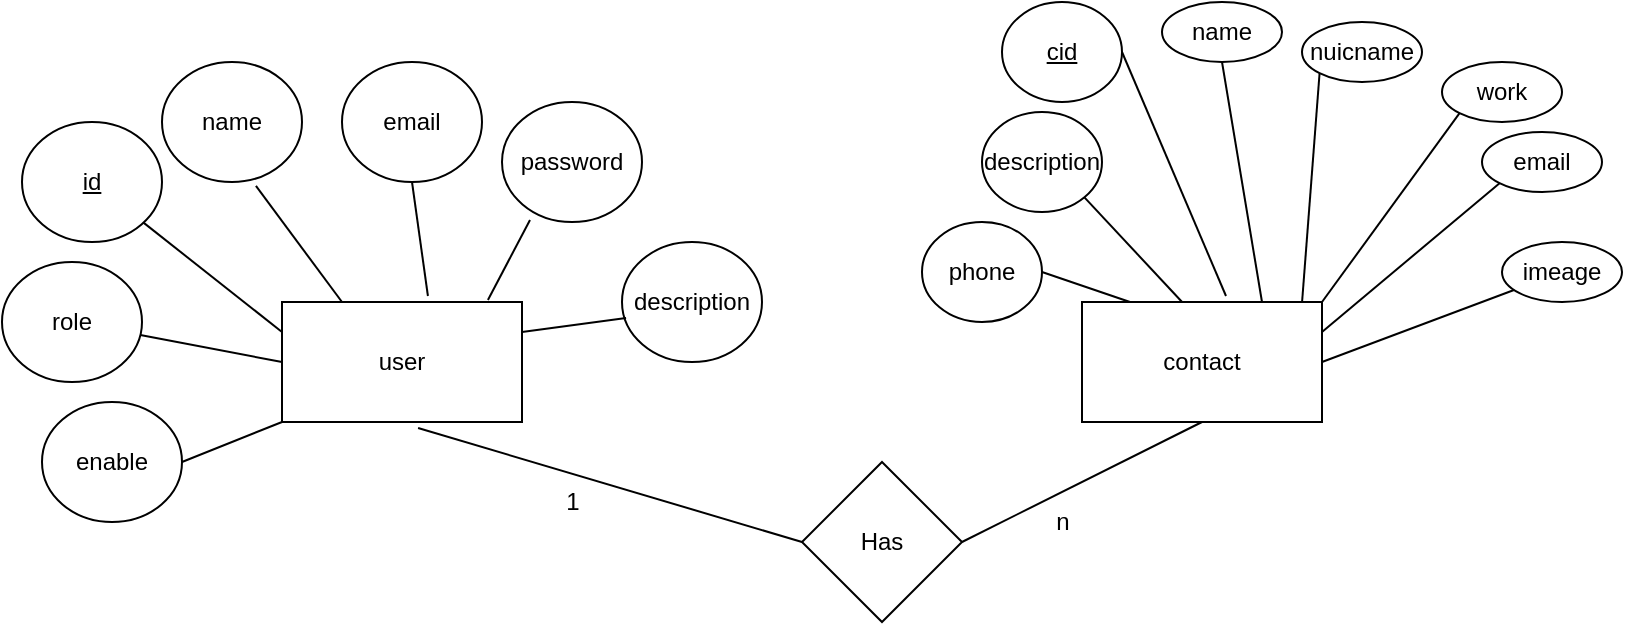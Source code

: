 <mxfile version="13.9.2" type="device"><diagram id="6MKBhFuxFkvzblq3d8MC" name="Page-1"><mxGraphModel dx="868" dy="450" grid="1" gridSize="10" guides="1" tooltips="1" connect="1" arrows="1" fold="1" page="1" pageScale="1" pageWidth="850" pageHeight="1100" math="0" shadow="0"><root><mxCell id="0"/><mxCell id="1" parent="0"/><mxCell id="00a8PKBzBEHrQ9sUlczH-4" value="user" style="rounded=0;whiteSpace=wrap;html=1;" vertex="1" parent="1"><mxGeometry x="150" y="180" width="120" height="60" as="geometry"/></mxCell><mxCell id="00a8PKBzBEHrQ9sUlczH-5" value="contact" style="rounded=0;whiteSpace=wrap;html=1;" vertex="1" parent="1"><mxGeometry x="550" y="180" width="120" height="60" as="geometry"/></mxCell><mxCell id="00a8PKBzBEHrQ9sUlczH-6" value="&lt;u&gt;id&lt;/u&gt;" style="ellipse;whiteSpace=wrap;html=1;" vertex="1" parent="1"><mxGeometry x="20" y="90" width="70" height="60" as="geometry"/></mxCell><mxCell id="00a8PKBzBEHrQ9sUlczH-7" value="enable" style="ellipse;whiteSpace=wrap;html=1;" vertex="1" parent="1"><mxGeometry x="30" y="230" width="70" height="60" as="geometry"/></mxCell><mxCell id="00a8PKBzBEHrQ9sUlczH-9" value="password" style="ellipse;whiteSpace=wrap;html=1;" vertex="1" parent="1"><mxGeometry x="260" y="80" width="70" height="60" as="geometry"/></mxCell><mxCell id="00a8PKBzBEHrQ9sUlczH-10" value="name" style="ellipse;whiteSpace=wrap;html=1;" vertex="1" parent="1"><mxGeometry x="90" y="60" width="70" height="60" as="geometry"/></mxCell><mxCell id="00a8PKBzBEHrQ9sUlczH-11" value="description" style="ellipse;whiteSpace=wrap;html=1;" vertex="1" parent="1"><mxGeometry x="320" y="150" width="70" height="60" as="geometry"/></mxCell><mxCell id="00a8PKBzBEHrQ9sUlczH-12" value="email" style="ellipse;whiteSpace=wrap;html=1;" vertex="1" parent="1"><mxGeometry x="180" y="60" width="70" height="60" as="geometry"/></mxCell><mxCell id="00a8PKBzBEHrQ9sUlczH-13" value="role" style="ellipse;whiteSpace=wrap;html=1;" vertex="1" parent="1"><mxGeometry x="10" y="160" width="70" height="60" as="geometry"/></mxCell><mxCell id="00a8PKBzBEHrQ9sUlczH-14" value="" style="endArrow=none;html=1;entryX=0.858;entryY=-0.017;entryDx=0;entryDy=0;exitX=0.2;exitY=0.983;exitDx=0;exitDy=0;exitPerimeter=0;entryPerimeter=0;" edge="1" parent="1" source="00a8PKBzBEHrQ9sUlczH-9" target="00a8PKBzBEHrQ9sUlczH-4"><mxGeometry width="50" height="50" relative="1" as="geometry"><mxPoint x="400" y="260" as="sourcePoint"/><mxPoint x="450" y="210" as="targetPoint"/></mxGeometry></mxCell><mxCell id="00a8PKBzBEHrQ9sUlczH-15" value="" style="endArrow=none;html=1;entryX=1;entryY=0.25;entryDx=0;entryDy=0;exitX=0.029;exitY=0.633;exitDx=0;exitDy=0;exitPerimeter=0;" edge="1" parent="1" source="00a8PKBzBEHrQ9sUlczH-11" target="00a8PKBzBEHrQ9sUlczH-4"><mxGeometry width="50" height="50" relative="1" as="geometry"><mxPoint x="284" y="148.98" as="sourcePoint"/><mxPoint x="280" y="205" as="targetPoint"/></mxGeometry></mxCell><mxCell id="00a8PKBzBEHrQ9sUlczH-19" value="" style="endArrow=none;html=1;entryX=0.608;entryY=-0.05;entryDx=0;entryDy=0;exitX=0.5;exitY=1;exitDx=0;exitDy=0;entryPerimeter=0;" edge="1" parent="1" source="00a8PKBzBEHrQ9sUlczH-12" target="00a8PKBzBEHrQ9sUlczH-4"><mxGeometry width="50" height="50" relative="1" as="geometry"><mxPoint x="284" y="148.98" as="sourcePoint"/><mxPoint x="280" y="205" as="targetPoint"/></mxGeometry></mxCell><mxCell id="00a8PKBzBEHrQ9sUlczH-20" value="&lt;u&gt;cid&lt;/u&gt;" style="ellipse;whiteSpace=wrap;html=1;" vertex="1" parent="1"><mxGeometry x="510" y="30" width="60" height="50" as="geometry"/></mxCell><mxCell id="00a8PKBzBEHrQ9sUlczH-21" value="phone" style="ellipse;whiteSpace=wrap;html=1;" vertex="1" parent="1"><mxGeometry x="470" y="140" width="60" height="50" as="geometry"/></mxCell><mxCell id="00a8PKBzBEHrQ9sUlczH-22" value="nuicname" style="ellipse;whiteSpace=wrap;html=1;" vertex="1" parent="1"><mxGeometry x="660" y="40" width="60" height="30" as="geometry"/></mxCell><mxCell id="00a8PKBzBEHrQ9sUlczH-24" value="work" style="ellipse;whiteSpace=wrap;html=1;" vertex="1" parent="1"><mxGeometry x="730" y="60" width="60" height="30" as="geometry"/></mxCell><mxCell id="00a8PKBzBEHrQ9sUlczH-25" value="email" style="ellipse;whiteSpace=wrap;html=1;" vertex="1" parent="1"><mxGeometry x="750" y="95" width="60" height="30" as="geometry"/></mxCell><mxCell id="00a8PKBzBEHrQ9sUlczH-26" value="imeage" style="ellipse;whiteSpace=wrap;html=1;" vertex="1" parent="1"><mxGeometry x="760" y="150" width="60" height="30" as="geometry"/></mxCell><mxCell id="00a8PKBzBEHrQ9sUlczH-27" value="Has" style="rhombus;whiteSpace=wrap;html=1;" vertex="1" parent="1"><mxGeometry x="410" y="260" width="80" height="80" as="geometry"/></mxCell><mxCell id="00a8PKBzBEHrQ9sUlczH-28" value="" style="endArrow=none;html=1;exitX=0.567;exitY=1.05;exitDx=0;exitDy=0;exitPerimeter=0;entryX=0;entryY=0.5;entryDx=0;entryDy=0;" edge="1" parent="1" source="00a8PKBzBEHrQ9sUlczH-4" target="00a8PKBzBEHrQ9sUlczH-27"><mxGeometry width="50" height="50" relative="1" as="geometry"><mxPoint x="400" y="260" as="sourcePoint"/><mxPoint x="450" y="210" as="targetPoint"/></mxGeometry></mxCell><mxCell id="00a8PKBzBEHrQ9sUlczH-29" value="1" style="text;html=1;align=center;verticalAlign=middle;resizable=0;points=[];autosize=1;" vertex="1" parent="1"><mxGeometry x="285" y="270" width="20" height="20" as="geometry"/></mxCell><mxCell id="00a8PKBzBEHrQ9sUlczH-30" value="" style="endArrow=none;html=1;entryX=1;entryY=0.5;entryDx=0;entryDy=0;exitX=0.5;exitY=1;exitDx=0;exitDy=0;" edge="1" parent="1" source="00a8PKBzBEHrQ9sUlczH-5" target="00a8PKBzBEHrQ9sUlczH-27"><mxGeometry width="50" height="50" relative="1" as="geometry"><mxPoint x="400" y="260" as="sourcePoint"/><mxPoint x="450" y="210" as="targetPoint"/></mxGeometry></mxCell><mxCell id="00a8PKBzBEHrQ9sUlczH-31" value="n" style="text;html=1;align=center;verticalAlign=middle;resizable=0;points=[];autosize=1;" vertex="1" parent="1"><mxGeometry x="530" y="280" width="20" height="20" as="geometry"/></mxCell><mxCell id="00a8PKBzBEHrQ9sUlczH-32" value="description" style="ellipse;whiteSpace=wrap;html=1;" vertex="1" parent="1"><mxGeometry x="500" y="85" width="60" height="50" as="geometry"/></mxCell><mxCell id="00a8PKBzBEHrQ9sUlczH-33" value="name" style="ellipse;whiteSpace=wrap;html=1;" vertex="1" parent="1"><mxGeometry x="590" y="30" width="60" height="30" as="geometry"/></mxCell><mxCell id="00a8PKBzBEHrQ9sUlczH-34" value="" style="endArrow=none;html=1;entryX=0.25;entryY=0;entryDx=0;entryDy=0;exitX=0.671;exitY=1.033;exitDx=0;exitDy=0;exitPerimeter=0;" edge="1" parent="1" source="00a8PKBzBEHrQ9sUlczH-10" target="00a8PKBzBEHrQ9sUlczH-4"><mxGeometry width="50" height="50" relative="1" as="geometry"><mxPoint x="400" y="260" as="sourcePoint"/><mxPoint x="450" y="210" as="targetPoint"/></mxGeometry></mxCell><mxCell id="00a8PKBzBEHrQ9sUlczH-35" value="" style="endArrow=none;html=1;entryX=0;entryY=0.25;entryDx=0;entryDy=0;" edge="1" parent="1" source="00a8PKBzBEHrQ9sUlczH-6" target="00a8PKBzBEHrQ9sUlczH-4"><mxGeometry width="50" height="50" relative="1" as="geometry"><mxPoint x="400" y="260" as="sourcePoint"/><mxPoint x="450" y="210" as="targetPoint"/></mxGeometry></mxCell><mxCell id="00a8PKBzBEHrQ9sUlczH-36" value="" style="endArrow=none;html=1;exitX=0;exitY=0.5;exitDx=0;exitDy=0;" edge="1" parent="1" source="00a8PKBzBEHrQ9sUlczH-4" target="00a8PKBzBEHrQ9sUlczH-13"><mxGeometry width="50" height="50" relative="1" as="geometry"><mxPoint x="400" y="260" as="sourcePoint"/><mxPoint x="450" y="210" as="targetPoint"/></mxGeometry></mxCell><mxCell id="00a8PKBzBEHrQ9sUlczH-37" value="" style="endArrow=none;html=1;exitX=0;exitY=1;exitDx=0;exitDy=0;entryX=1;entryY=0.5;entryDx=0;entryDy=0;" edge="1" parent="1" source="00a8PKBzBEHrQ9sUlczH-4" target="00a8PKBzBEHrQ9sUlczH-7"><mxGeometry width="50" height="50" relative="1" as="geometry"><mxPoint x="400" y="260" as="sourcePoint"/><mxPoint x="450" y="210" as="targetPoint"/></mxGeometry></mxCell><mxCell id="00a8PKBzBEHrQ9sUlczH-38" value="" style="endArrow=none;html=1;entryX=0.2;entryY=0;entryDx=0;entryDy=0;entryPerimeter=0;exitX=1;exitY=0.5;exitDx=0;exitDy=0;" edge="1" parent="1" source="00a8PKBzBEHrQ9sUlczH-21" target="00a8PKBzBEHrQ9sUlczH-5"><mxGeometry width="50" height="50" relative="1" as="geometry"><mxPoint x="400" y="260" as="sourcePoint"/><mxPoint x="450" y="210" as="targetPoint"/></mxGeometry></mxCell><mxCell id="00a8PKBzBEHrQ9sUlczH-39" value="" style="endArrow=none;html=1;entryX=0.417;entryY=0;entryDx=0;entryDy=0;entryPerimeter=0;exitX=1;exitY=1;exitDx=0;exitDy=0;" edge="1" parent="1" source="00a8PKBzBEHrQ9sUlczH-32" target="00a8PKBzBEHrQ9sUlczH-5"><mxGeometry width="50" height="50" relative="1" as="geometry"><mxPoint x="540" y="175" as="sourcePoint"/><mxPoint x="584" y="190" as="targetPoint"/></mxGeometry></mxCell><mxCell id="00a8PKBzBEHrQ9sUlczH-40" value="" style="endArrow=none;html=1;entryX=0.6;entryY=-0.05;entryDx=0;entryDy=0;entryPerimeter=0;exitX=1;exitY=0.5;exitDx=0;exitDy=0;" edge="1" parent="1" source="00a8PKBzBEHrQ9sUlczH-20" target="00a8PKBzBEHrQ9sUlczH-5"><mxGeometry width="50" height="50" relative="1" as="geometry"><mxPoint x="561.213" y="137.678" as="sourcePoint"/><mxPoint x="610.04" y="190" as="targetPoint"/></mxGeometry></mxCell><mxCell id="00a8PKBzBEHrQ9sUlczH-41" value="" style="endArrow=none;html=1;entryX=0.75;entryY=0;entryDx=0;entryDy=0;exitX=0.5;exitY=1;exitDx=0;exitDy=0;" edge="1" parent="1" source="00a8PKBzBEHrQ9sUlczH-33" target="00a8PKBzBEHrQ9sUlczH-5"><mxGeometry width="50" height="50" relative="1" as="geometry"><mxPoint x="580" y="65" as="sourcePoint"/><mxPoint x="632" y="187" as="targetPoint"/></mxGeometry></mxCell><mxCell id="00a8PKBzBEHrQ9sUlczH-42" value="" style="endArrow=none;html=1;exitX=0;exitY=1;exitDx=0;exitDy=0;entryX=0.917;entryY=0;entryDx=0;entryDy=0;entryPerimeter=0;" edge="1" parent="1" source="00a8PKBzBEHrQ9sUlczH-22" target="00a8PKBzBEHrQ9sUlczH-5"><mxGeometry width="50" height="50" relative="1" as="geometry"><mxPoint x="630" y="70" as="sourcePoint"/><mxPoint x="660" y="170" as="targetPoint"/></mxGeometry></mxCell><mxCell id="00a8PKBzBEHrQ9sUlczH-43" value="" style="endArrow=none;html=1;exitX=0;exitY=1;exitDx=0;exitDy=0;" edge="1" parent="1" source="00a8PKBzBEHrQ9sUlczH-24"><mxGeometry width="50" height="50" relative="1" as="geometry"><mxPoint x="678.787" y="75.607" as="sourcePoint"/><mxPoint x="670" y="180" as="targetPoint"/></mxGeometry></mxCell><mxCell id="00a8PKBzBEHrQ9sUlczH-44" value="" style="endArrow=none;html=1;exitX=0;exitY=1;exitDx=0;exitDy=0;entryX=1;entryY=0.25;entryDx=0;entryDy=0;" edge="1" parent="1" source="00a8PKBzBEHrQ9sUlczH-25" target="00a8PKBzBEHrQ9sUlczH-5"><mxGeometry width="50" height="50" relative="1" as="geometry"><mxPoint x="748.787" y="95.607" as="sourcePoint"/><mxPoint x="680" y="190" as="targetPoint"/></mxGeometry></mxCell><mxCell id="00a8PKBzBEHrQ9sUlczH-45" value="" style="endArrow=none;html=1;entryX=1;entryY=0.5;entryDx=0;entryDy=0;" edge="1" parent="1" source="00a8PKBzBEHrQ9sUlczH-26" target="00a8PKBzBEHrQ9sUlczH-5"><mxGeometry width="50" height="50" relative="1" as="geometry"><mxPoint x="768.787" y="130.607" as="sourcePoint"/><mxPoint x="680" y="205" as="targetPoint"/></mxGeometry></mxCell></root></mxGraphModel></diagram></mxfile>